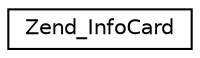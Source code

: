 digraph G
{
  edge [fontname="Helvetica",fontsize="10",labelfontname="Helvetica",labelfontsize="10"];
  node [fontname="Helvetica",fontsize="10",shape=record];
  rankdir="LR";
  Node1 [label="Zend_InfoCard",height=0.2,width=0.4,color="black", fillcolor="white", style="filled",URL="$class_zend___info_card.html"];
}
